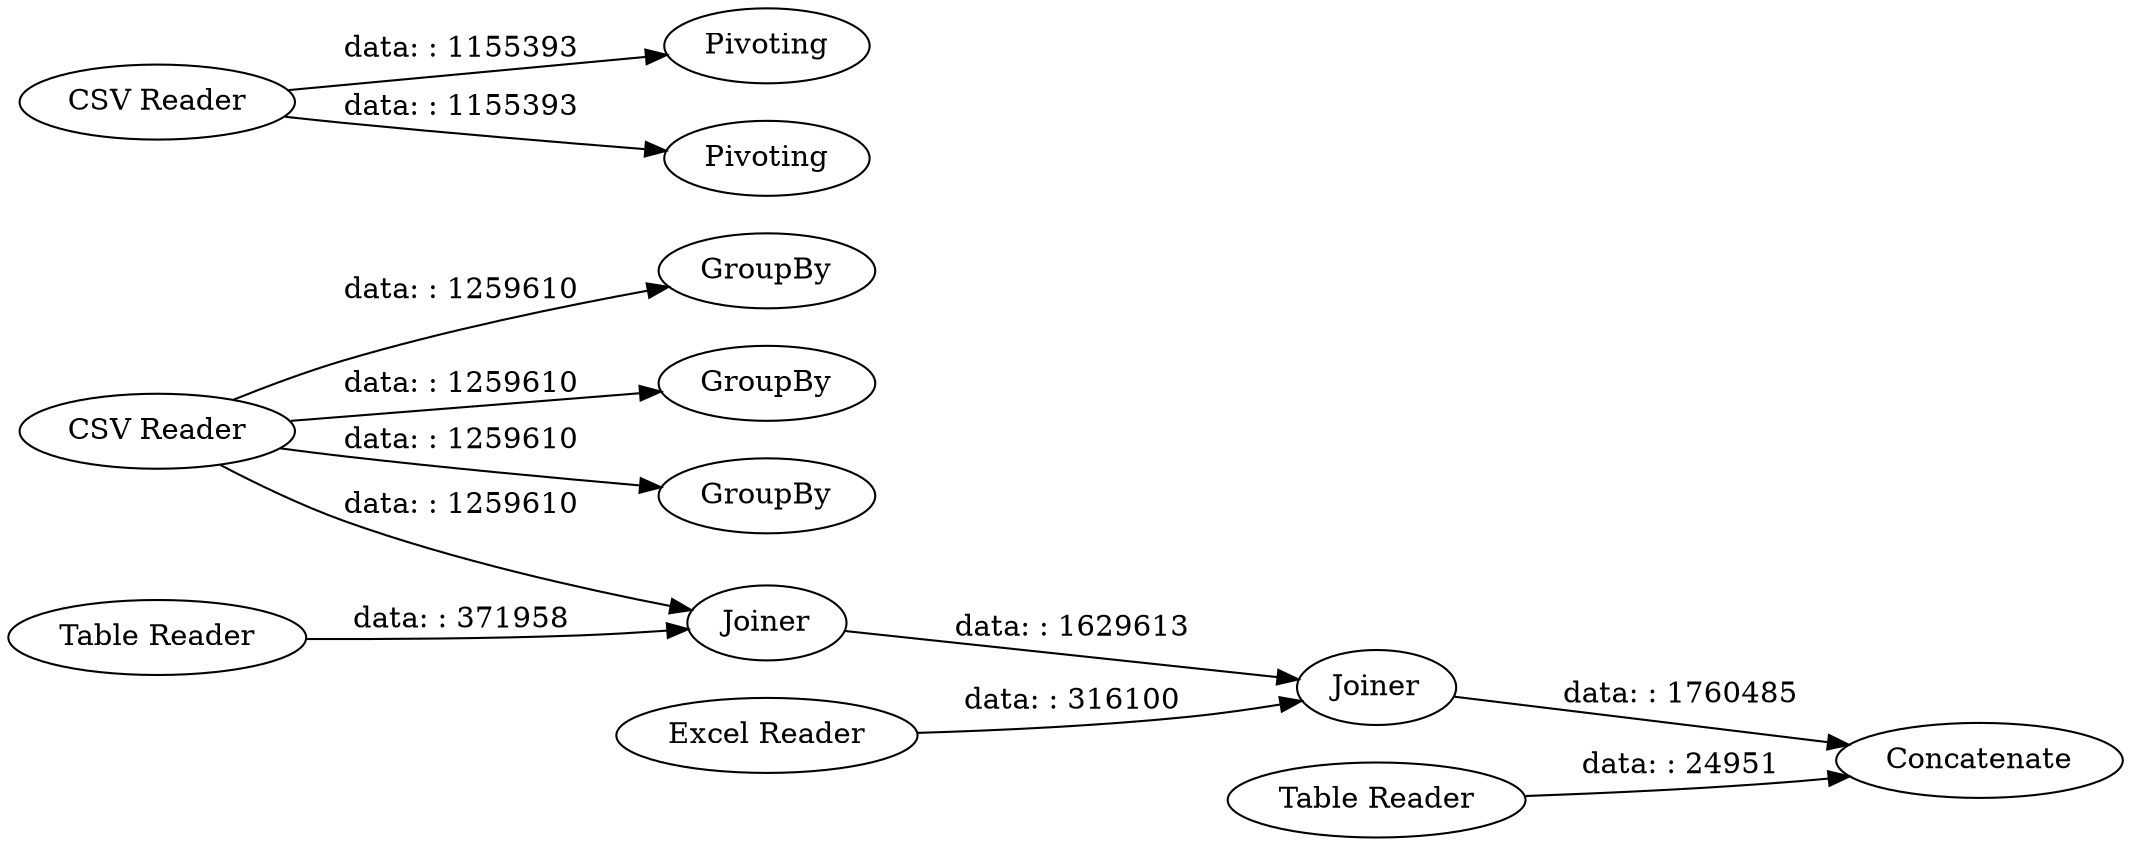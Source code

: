 digraph {
	"6704552335846656017_4" [label=GroupBy]
	"6704552335846656017_2" [label=GroupBy]
	"6704552335846656017_6" [label=Pivoting]
	"6704552335846656017_31" [label="CSV Reader"]
	"6704552335846656017_19" [label="Excel Reader"]
	"6704552335846656017_34" [label=Joiner]
	"6704552335846656017_12" [label=Pivoting]
	"6704552335846656017_9" [label=GroupBy]
	"6704552335846656017_30" [label="CSV Reader"]
	"6704552335846656017_16" [label=Concatenate]
	"6704552335846656017_35" [label=Joiner]
	"6704552335846656017_33" [label="Table Reader"]
	"6704552335846656017_36" [label="Table Reader"]
	"6704552335846656017_30" -> "6704552335846656017_2" [label="data: : 1259610"]
	"6704552335846656017_36" -> "6704552335846656017_34" [label="data: : 371958"]
	"6704552335846656017_30" -> "6704552335846656017_9" [label="data: : 1259610"]
	"6704552335846656017_34" -> "6704552335846656017_35" [label="data: : 1629613"]
	"6704552335846656017_33" -> "6704552335846656017_16" [label="data: : 24951"]
	"6704552335846656017_31" -> "6704552335846656017_12" [label="data: : 1155393"]
	"6704552335846656017_19" -> "6704552335846656017_35" [label="data: : 316100"]
	"6704552335846656017_30" -> "6704552335846656017_34" [label="data: : 1259610"]
	"6704552335846656017_31" -> "6704552335846656017_6" [label="data: : 1155393"]
	"6704552335846656017_30" -> "6704552335846656017_4" [label="data: : 1259610"]
	"6704552335846656017_35" -> "6704552335846656017_16" [label="data: : 1760485"]
	rankdir=LR
}
